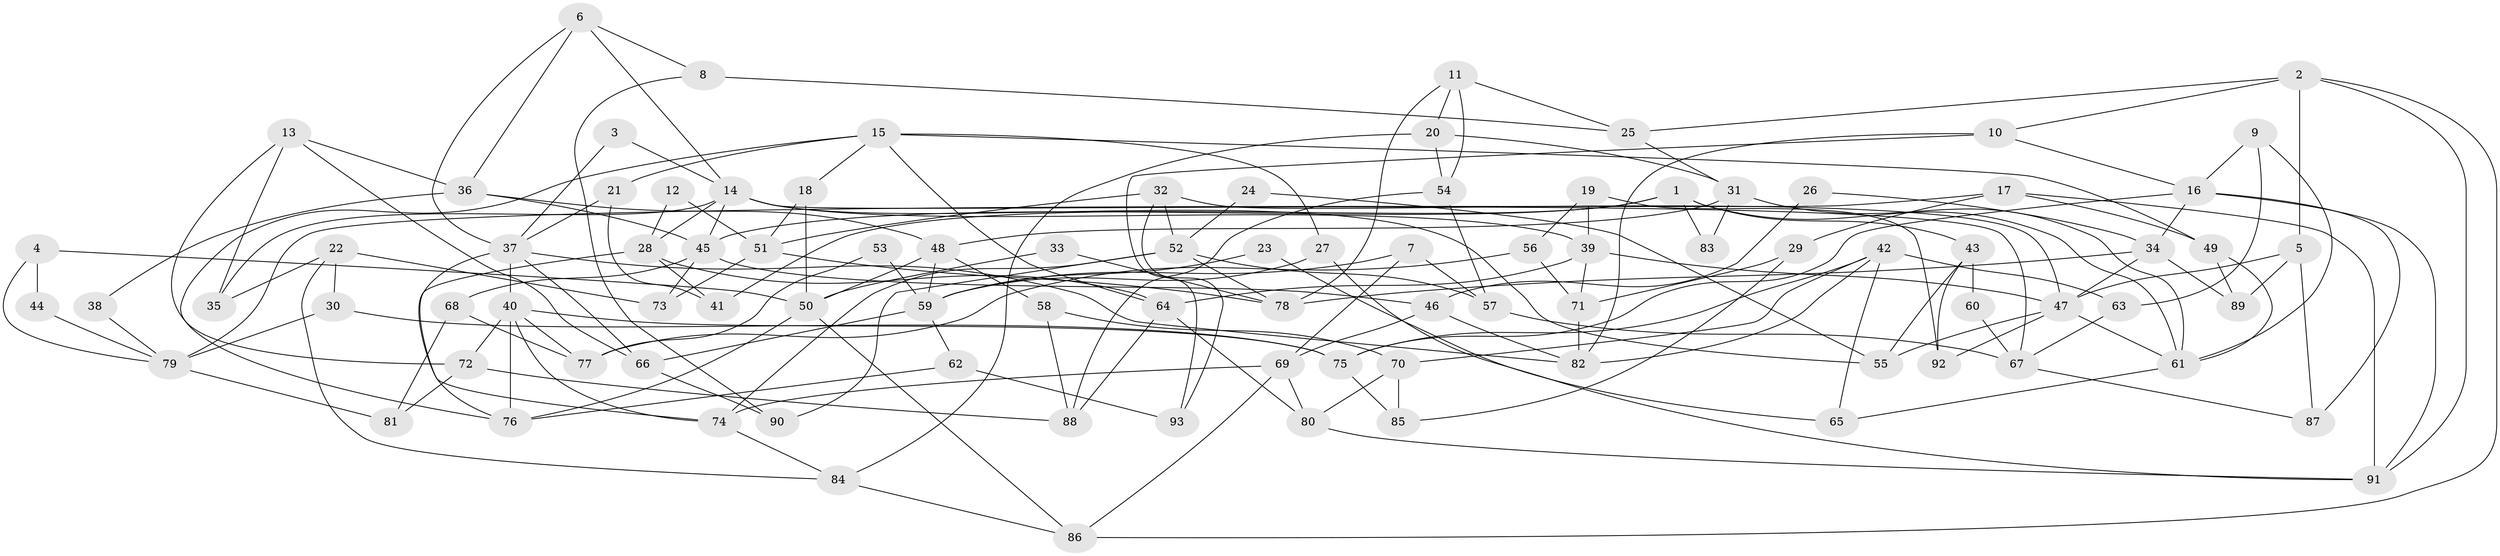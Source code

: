 // coarse degree distribution, {9: 0.04918032786885246, 7: 0.01639344262295082, 2: 0.09836065573770492, 10: 0.04918032786885246, 6: 0.14754098360655737, 3: 0.19672131147540983, 4: 0.14754098360655737, 5: 0.26229508196721313, 8: 0.03278688524590164}
// Generated by graph-tools (version 1.1) at 2025/23/03/03/25 07:23:59]
// undirected, 93 vertices, 186 edges
graph export_dot {
graph [start="1"]
  node [color=gray90,style=filled];
  1;
  2;
  3;
  4;
  5;
  6;
  7;
  8;
  9;
  10;
  11;
  12;
  13;
  14;
  15;
  16;
  17;
  18;
  19;
  20;
  21;
  22;
  23;
  24;
  25;
  26;
  27;
  28;
  29;
  30;
  31;
  32;
  33;
  34;
  35;
  36;
  37;
  38;
  39;
  40;
  41;
  42;
  43;
  44;
  45;
  46;
  47;
  48;
  49;
  50;
  51;
  52;
  53;
  54;
  55;
  56;
  57;
  58;
  59;
  60;
  61;
  62;
  63;
  64;
  65;
  66;
  67;
  68;
  69;
  70;
  71;
  72;
  73;
  74;
  75;
  76;
  77;
  78;
  79;
  80;
  81;
  82;
  83;
  84;
  85;
  86;
  87;
  88;
  89;
  90;
  91;
  92;
  93;
  1 -- 45;
  1 -- 43;
  1 -- 41;
  1 -- 61;
  1 -- 83;
  2 -- 91;
  2 -- 25;
  2 -- 5;
  2 -- 10;
  2 -- 86;
  3 -- 14;
  3 -- 37;
  4 -- 79;
  4 -- 50;
  4 -- 44;
  5 -- 47;
  5 -- 87;
  5 -- 89;
  6 -- 37;
  6 -- 14;
  6 -- 8;
  6 -- 36;
  7 -- 69;
  7 -- 59;
  7 -- 57;
  8 -- 25;
  8 -- 90;
  9 -- 61;
  9 -- 16;
  9 -- 63;
  10 -- 16;
  10 -- 82;
  10 -- 93;
  11 -- 20;
  11 -- 78;
  11 -- 25;
  11 -- 54;
  12 -- 28;
  12 -- 51;
  13 -- 66;
  13 -- 72;
  13 -- 35;
  13 -- 36;
  14 -- 28;
  14 -- 35;
  14 -- 39;
  14 -- 45;
  14 -- 55;
  14 -- 67;
  15 -- 76;
  15 -- 64;
  15 -- 18;
  15 -- 21;
  15 -- 27;
  15 -- 49;
  16 -- 75;
  16 -- 91;
  16 -- 34;
  16 -- 87;
  17 -- 91;
  17 -- 49;
  17 -- 29;
  17 -- 79;
  18 -- 50;
  18 -- 51;
  19 -- 39;
  19 -- 56;
  19 -- 92;
  20 -- 54;
  20 -- 31;
  20 -- 84;
  21 -- 41;
  21 -- 37;
  22 -- 73;
  22 -- 84;
  22 -- 30;
  22 -- 35;
  23 -- 59;
  23 -- 65;
  24 -- 52;
  24 -- 55;
  25 -- 31;
  26 -- 34;
  26 -- 46;
  27 -- 59;
  27 -- 91;
  28 -- 76;
  28 -- 64;
  28 -- 41;
  29 -- 85;
  29 -- 71;
  30 -- 75;
  30 -- 79;
  31 -- 61;
  31 -- 48;
  31 -- 83;
  32 -- 47;
  32 -- 51;
  32 -- 52;
  32 -- 93;
  33 -- 50;
  33 -- 78;
  34 -- 47;
  34 -- 78;
  34 -- 89;
  36 -- 38;
  36 -- 45;
  36 -- 48;
  37 -- 82;
  37 -- 40;
  37 -- 66;
  37 -- 74;
  38 -- 79;
  39 -- 71;
  39 -- 47;
  39 -- 64;
  40 -- 74;
  40 -- 72;
  40 -- 75;
  40 -- 76;
  40 -- 77;
  42 -- 63;
  42 -- 82;
  42 -- 65;
  42 -- 70;
  42 -- 75;
  43 -- 92;
  43 -- 55;
  43 -- 60;
  44 -- 79;
  45 -- 46;
  45 -- 68;
  45 -- 73;
  46 -- 69;
  46 -- 82;
  47 -- 61;
  47 -- 55;
  47 -- 92;
  48 -- 59;
  48 -- 50;
  48 -- 58;
  49 -- 89;
  49 -- 61;
  50 -- 86;
  50 -- 76;
  51 -- 78;
  51 -- 73;
  52 -- 57;
  52 -- 74;
  52 -- 78;
  52 -- 90;
  53 -- 77;
  53 -- 59;
  54 -- 57;
  54 -- 88;
  56 -- 71;
  56 -- 77;
  57 -- 67;
  58 -- 70;
  58 -- 88;
  59 -- 62;
  59 -- 66;
  60 -- 67;
  61 -- 65;
  62 -- 93;
  62 -- 76;
  63 -- 67;
  64 -- 88;
  64 -- 80;
  66 -- 90;
  67 -- 87;
  68 -- 81;
  68 -- 77;
  69 -- 86;
  69 -- 74;
  69 -- 80;
  70 -- 80;
  70 -- 85;
  71 -- 82;
  72 -- 88;
  72 -- 81;
  74 -- 84;
  75 -- 85;
  79 -- 81;
  80 -- 91;
  84 -- 86;
}
